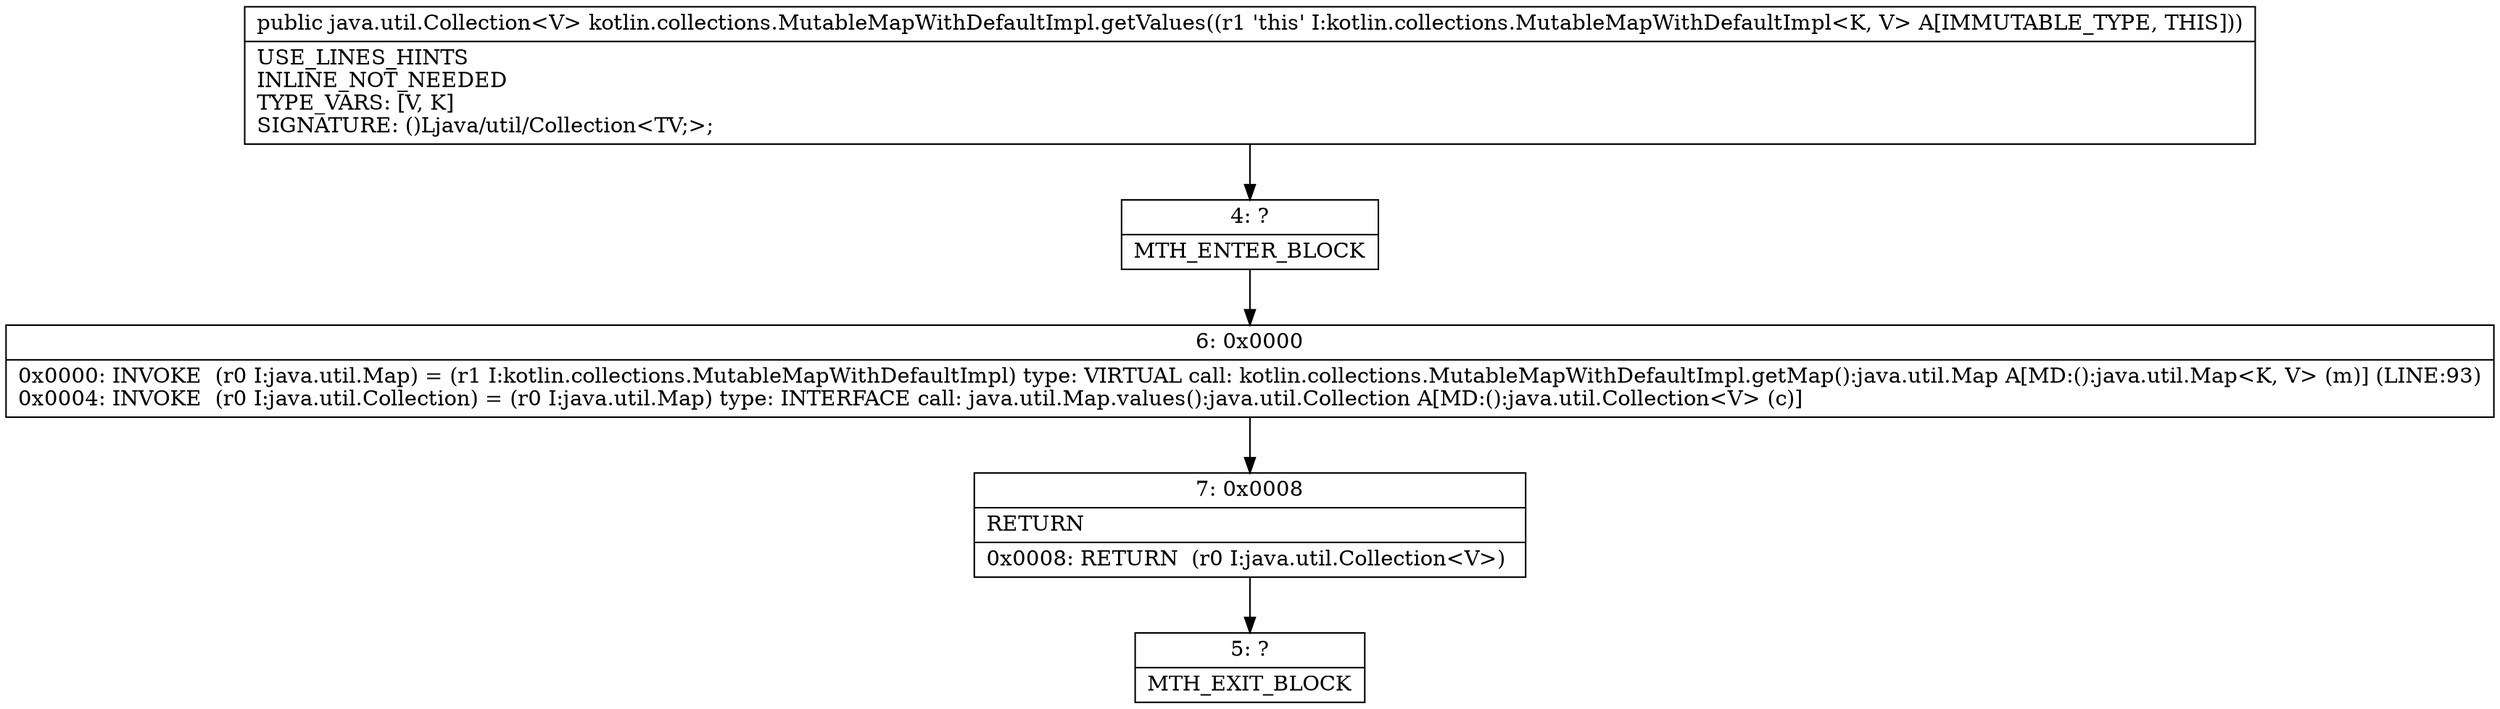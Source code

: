 digraph "CFG forkotlin.collections.MutableMapWithDefaultImpl.getValues()Ljava\/util\/Collection;" {
Node_4 [shape=record,label="{4\:\ ?|MTH_ENTER_BLOCK\l}"];
Node_6 [shape=record,label="{6\:\ 0x0000|0x0000: INVOKE  (r0 I:java.util.Map) = (r1 I:kotlin.collections.MutableMapWithDefaultImpl) type: VIRTUAL call: kotlin.collections.MutableMapWithDefaultImpl.getMap():java.util.Map A[MD:():java.util.Map\<K, V\> (m)] (LINE:93)\l0x0004: INVOKE  (r0 I:java.util.Collection) = (r0 I:java.util.Map) type: INTERFACE call: java.util.Map.values():java.util.Collection A[MD:():java.util.Collection\<V\> (c)]\l}"];
Node_7 [shape=record,label="{7\:\ 0x0008|RETURN\l|0x0008: RETURN  (r0 I:java.util.Collection\<V\>) \l}"];
Node_5 [shape=record,label="{5\:\ ?|MTH_EXIT_BLOCK\l}"];
MethodNode[shape=record,label="{public java.util.Collection\<V\> kotlin.collections.MutableMapWithDefaultImpl.getValues((r1 'this' I:kotlin.collections.MutableMapWithDefaultImpl\<K, V\> A[IMMUTABLE_TYPE, THIS]))  | USE_LINES_HINTS\lINLINE_NOT_NEEDED\lTYPE_VARS: [V, K]\lSIGNATURE: ()Ljava\/util\/Collection\<TV;\>;\l}"];
MethodNode -> Node_4;Node_4 -> Node_6;
Node_6 -> Node_7;
Node_7 -> Node_5;
}

